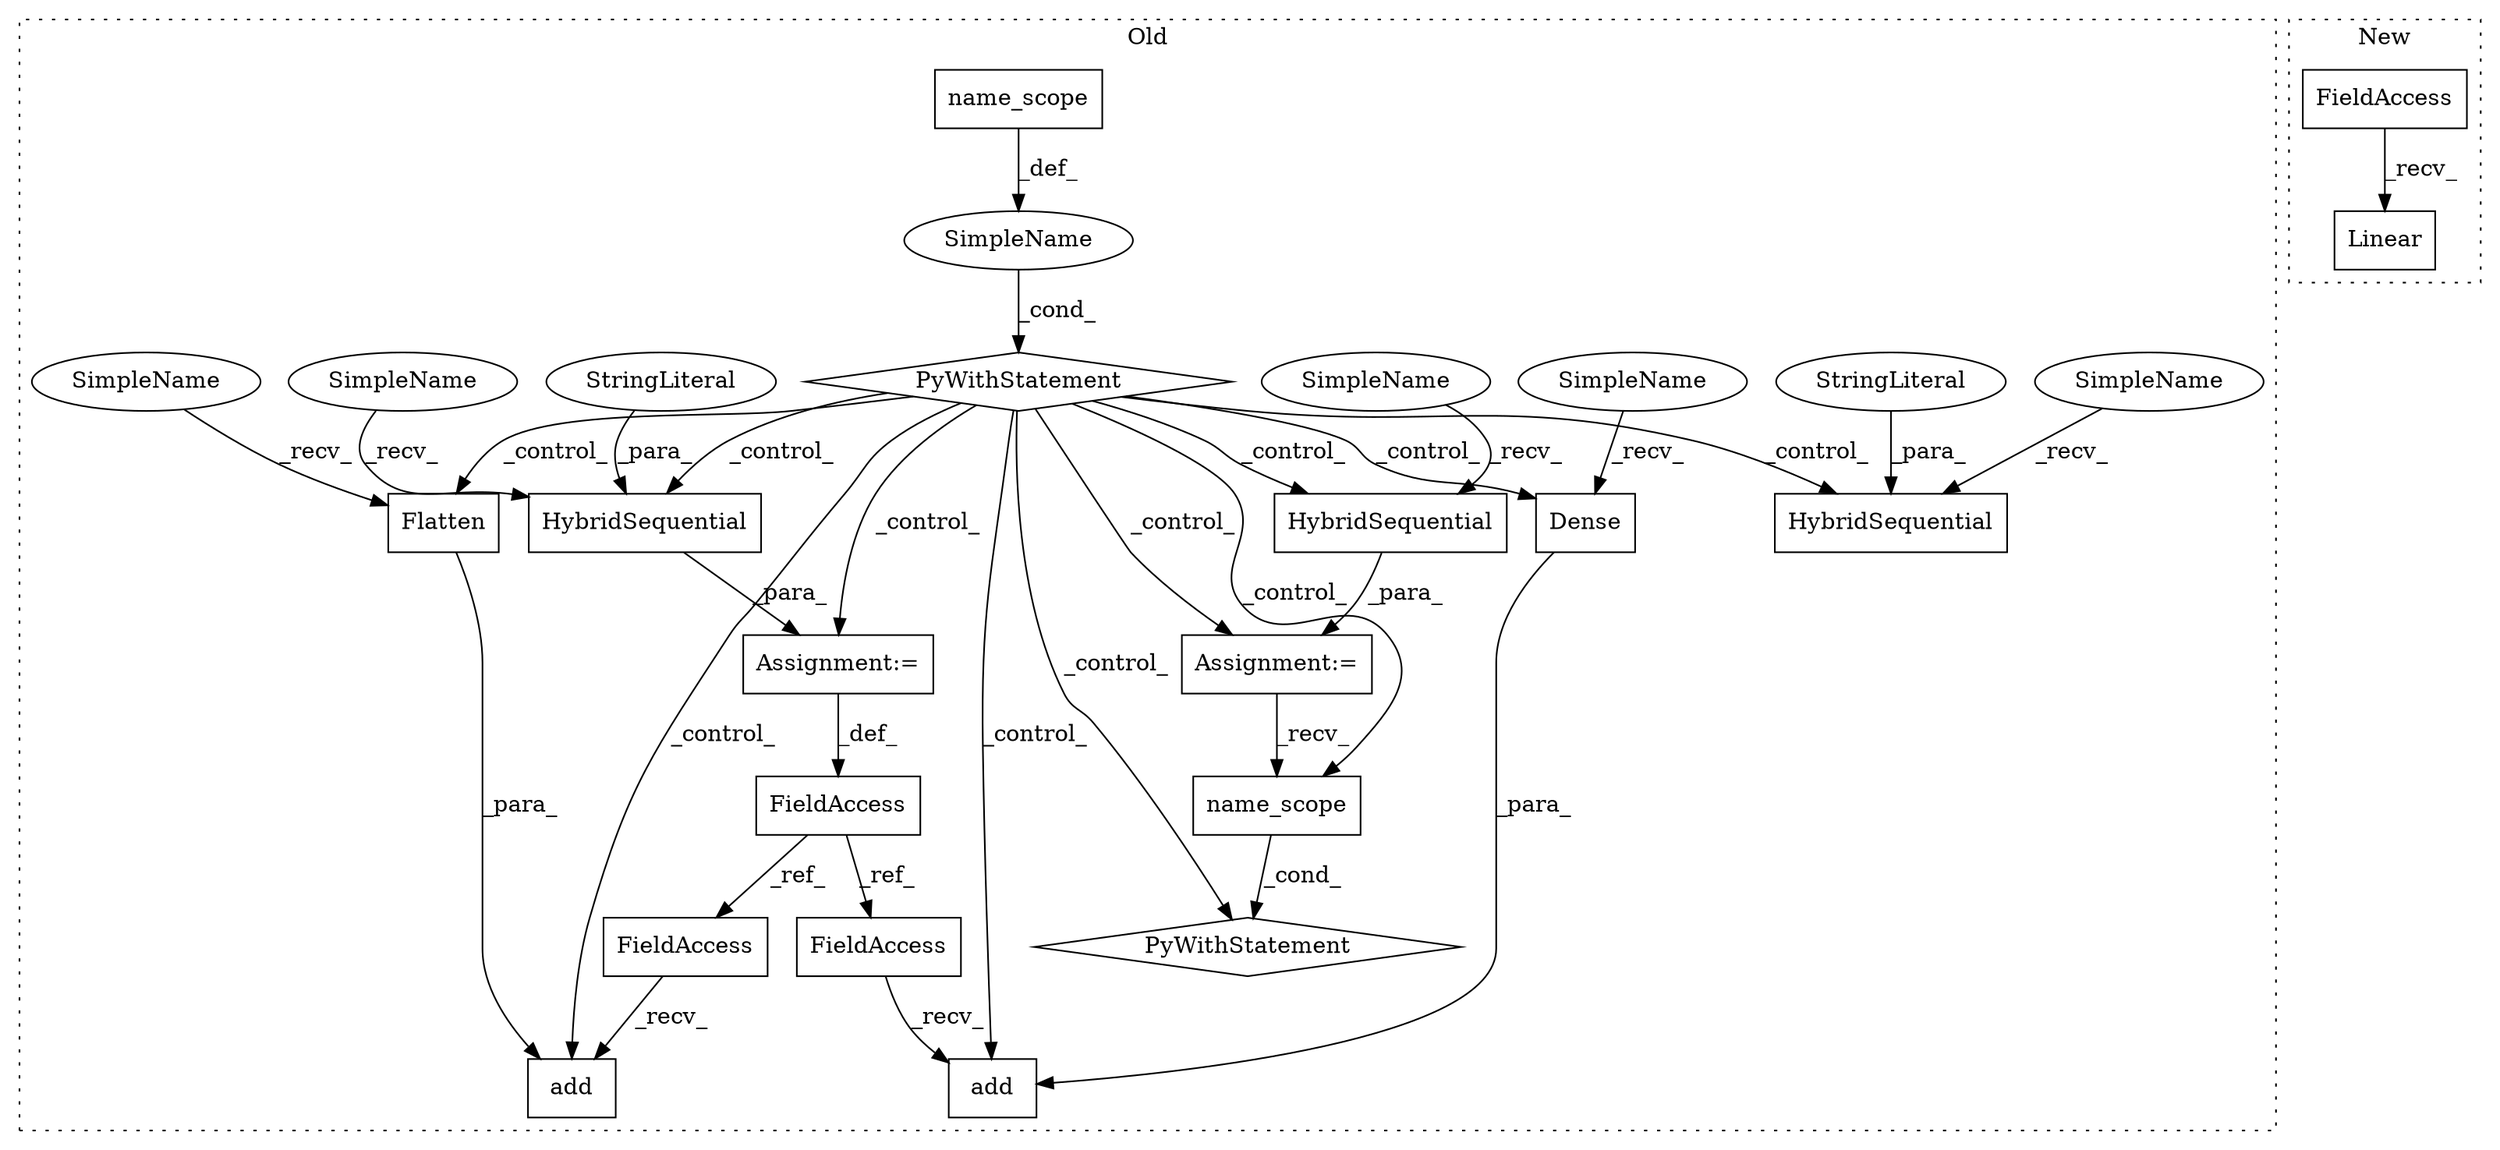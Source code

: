 digraph G {
subgraph cluster0 {
1 [label="Flatten" a="32" s="1923" l="9" shape="box"];
4 [label="Dense" a="32" s="1960,1985" l="6,1" shape="box"];
5 [label="HybridSequential" a="32" s="1876,1895" l="17,1" shape="box"];
6 [label="add" a="32" s="1953,1986" l="4,1" shape="box"];
7 [label="StringLiteral" a="45" s="1893" l="2" shape="ellipse"];
8 [label="HybridSequential" a="32" s="1145,1186" l="17,1" shape="box"];
9 [label="FieldAccess" a="22" s="1861" l="11" shape="box"];
10 [label="HybridSequential" a="32" s="877,896" l="17,1" shape="box"];
11 [label="add" a="32" s="1916,1932" l="4,1" shape="box"];
12 [label="PyWithStatement" a="104" s="1197,1225" l="10,2" shape="diamond"];
13 [label="SimpleName" a="42" s="" l="" shape="ellipse"];
14 [label="PyWithStatement" a="104" s="823,850" l="10,2" shape="diamond"];
15 [label="StringLiteral" a="45" s="894" l="2" shape="ellipse"];
16 [label="name_scope" a="32" s="1213" l="12" shape="box"];
17 [label="Assignment:=" a="7" s="1141" l="1" shape="box"];
18 [label="name_scope" a="32" s="838" l="12" shape="box"];
19 [label="Assignment:=" a="7" s="1872" l="1" shape="box"];
20 [label="SimpleName" a="42" s="874" l="2" shape="ellipse"];
21 [label="SimpleName" a="42" s="1920" l="2" shape="ellipse"];
22 [label="SimpleName" a="42" s="1873" l="2" shape="ellipse"];
23 [label="SimpleName" a="42" s="1142" l="2" shape="ellipse"];
24 [label="SimpleName" a="42" s="1957" l="2" shape="ellipse"];
25 [label="FieldAccess" a="22" s="1904" l="11" shape="box"];
26 [label="FieldAccess" a="22" s="1941" l="11" shape="box"];
label = "Old";
style="dotted";
}
subgraph cluster1 {
2 [label="Linear" a="32" s="2971,3001" l="7,1" shape="box"];
3 [label="FieldAccess" a="22" s="2962" l="5" shape="box"];
label = "New";
style="dotted";
}
1 -> 11 [label="_para_"];
3 -> 2 [label="_recv_"];
4 -> 6 [label="_para_"];
5 -> 19 [label="_para_"];
7 -> 5 [label="_para_"];
8 -> 17 [label="_para_"];
9 -> 26 [label="_ref_"];
9 -> 25 [label="_ref_"];
13 -> 14 [label="_cond_"];
14 -> 11 [label="_control_"];
14 -> 19 [label="_control_"];
14 -> 4 [label="_control_"];
14 -> 16 [label="_control_"];
14 -> 17 [label="_control_"];
14 -> 10 [label="_control_"];
14 -> 5 [label="_control_"];
14 -> 1 [label="_control_"];
14 -> 8 [label="_control_"];
14 -> 6 [label="_control_"];
14 -> 12 [label="_control_"];
15 -> 10 [label="_para_"];
16 -> 12 [label="_cond_"];
17 -> 16 [label="_recv_"];
18 -> 13 [label="_def_"];
19 -> 9 [label="_def_"];
20 -> 10 [label="_recv_"];
21 -> 1 [label="_recv_"];
22 -> 5 [label="_recv_"];
23 -> 8 [label="_recv_"];
24 -> 4 [label="_recv_"];
25 -> 11 [label="_recv_"];
26 -> 6 [label="_recv_"];
}